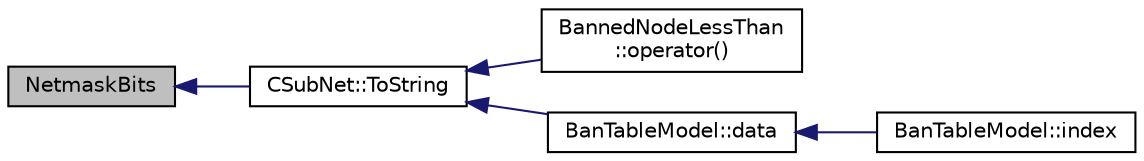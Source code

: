 digraph "NetmaskBits"
{
  edge [fontname="Helvetica",fontsize="10",labelfontname="Helvetica",labelfontsize="10"];
  node [fontname="Helvetica",fontsize="10",shape=record];
  rankdir="LR";
  Node584 [label="NetmaskBits",height=0.2,width=0.4,color="black", fillcolor="grey75", style="filled", fontcolor="black"];
  Node584 -> Node585 [dir="back",color="midnightblue",fontsize="10",style="solid",fontname="Helvetica"];
  Node585 [label="CSubNet::ToString",height=0.2,width=0.4,color="black", fillcolor="white", style="filled",URL="$d9/d87/class_c_sub_net.html#a91cabfec6c5056fe8f8b477334563880"];
  Node585 -> Node586 [dir="back",color="midnightblue",fontsize="10",style="solid",fontname="Helvetica"];
  Node586 [label="BannedNodeLessThan\l::operator()",height=0.2,width=0.4,color="black", fillcolor="white", style="filled",URL="$d5/d1f/class_banned_node_less_than.html#a9ab20cdbaf3357bff0d7b33122f8c900"];
  Node585 -> Node587 [dir="back",color="midnightblue",fontsize="10",style="solid",fontname="Helvetica"];
  Node587 [label="BanTableModel::data",height=0.2,width=0.4,color="black", fillcolor="white", style="filled",URL="$d7/d4f/class_ban_table_model.html#a1f38cbdde8831de9156635e2f62ad5f8"];
  Node587 -> Node588 [dir="back",color="midnightblue",fontsize="10",style="solid",fontname="Helvetica"];
  Node588 [label="BanTableModel::index",height=0.2,width=0.4,color="black", fillcolor="white", style="filled",URL="$d7/d4f/class_ban_table_model.html#ae010501b0c3002dbd10ba13dd301cc64"];
}
